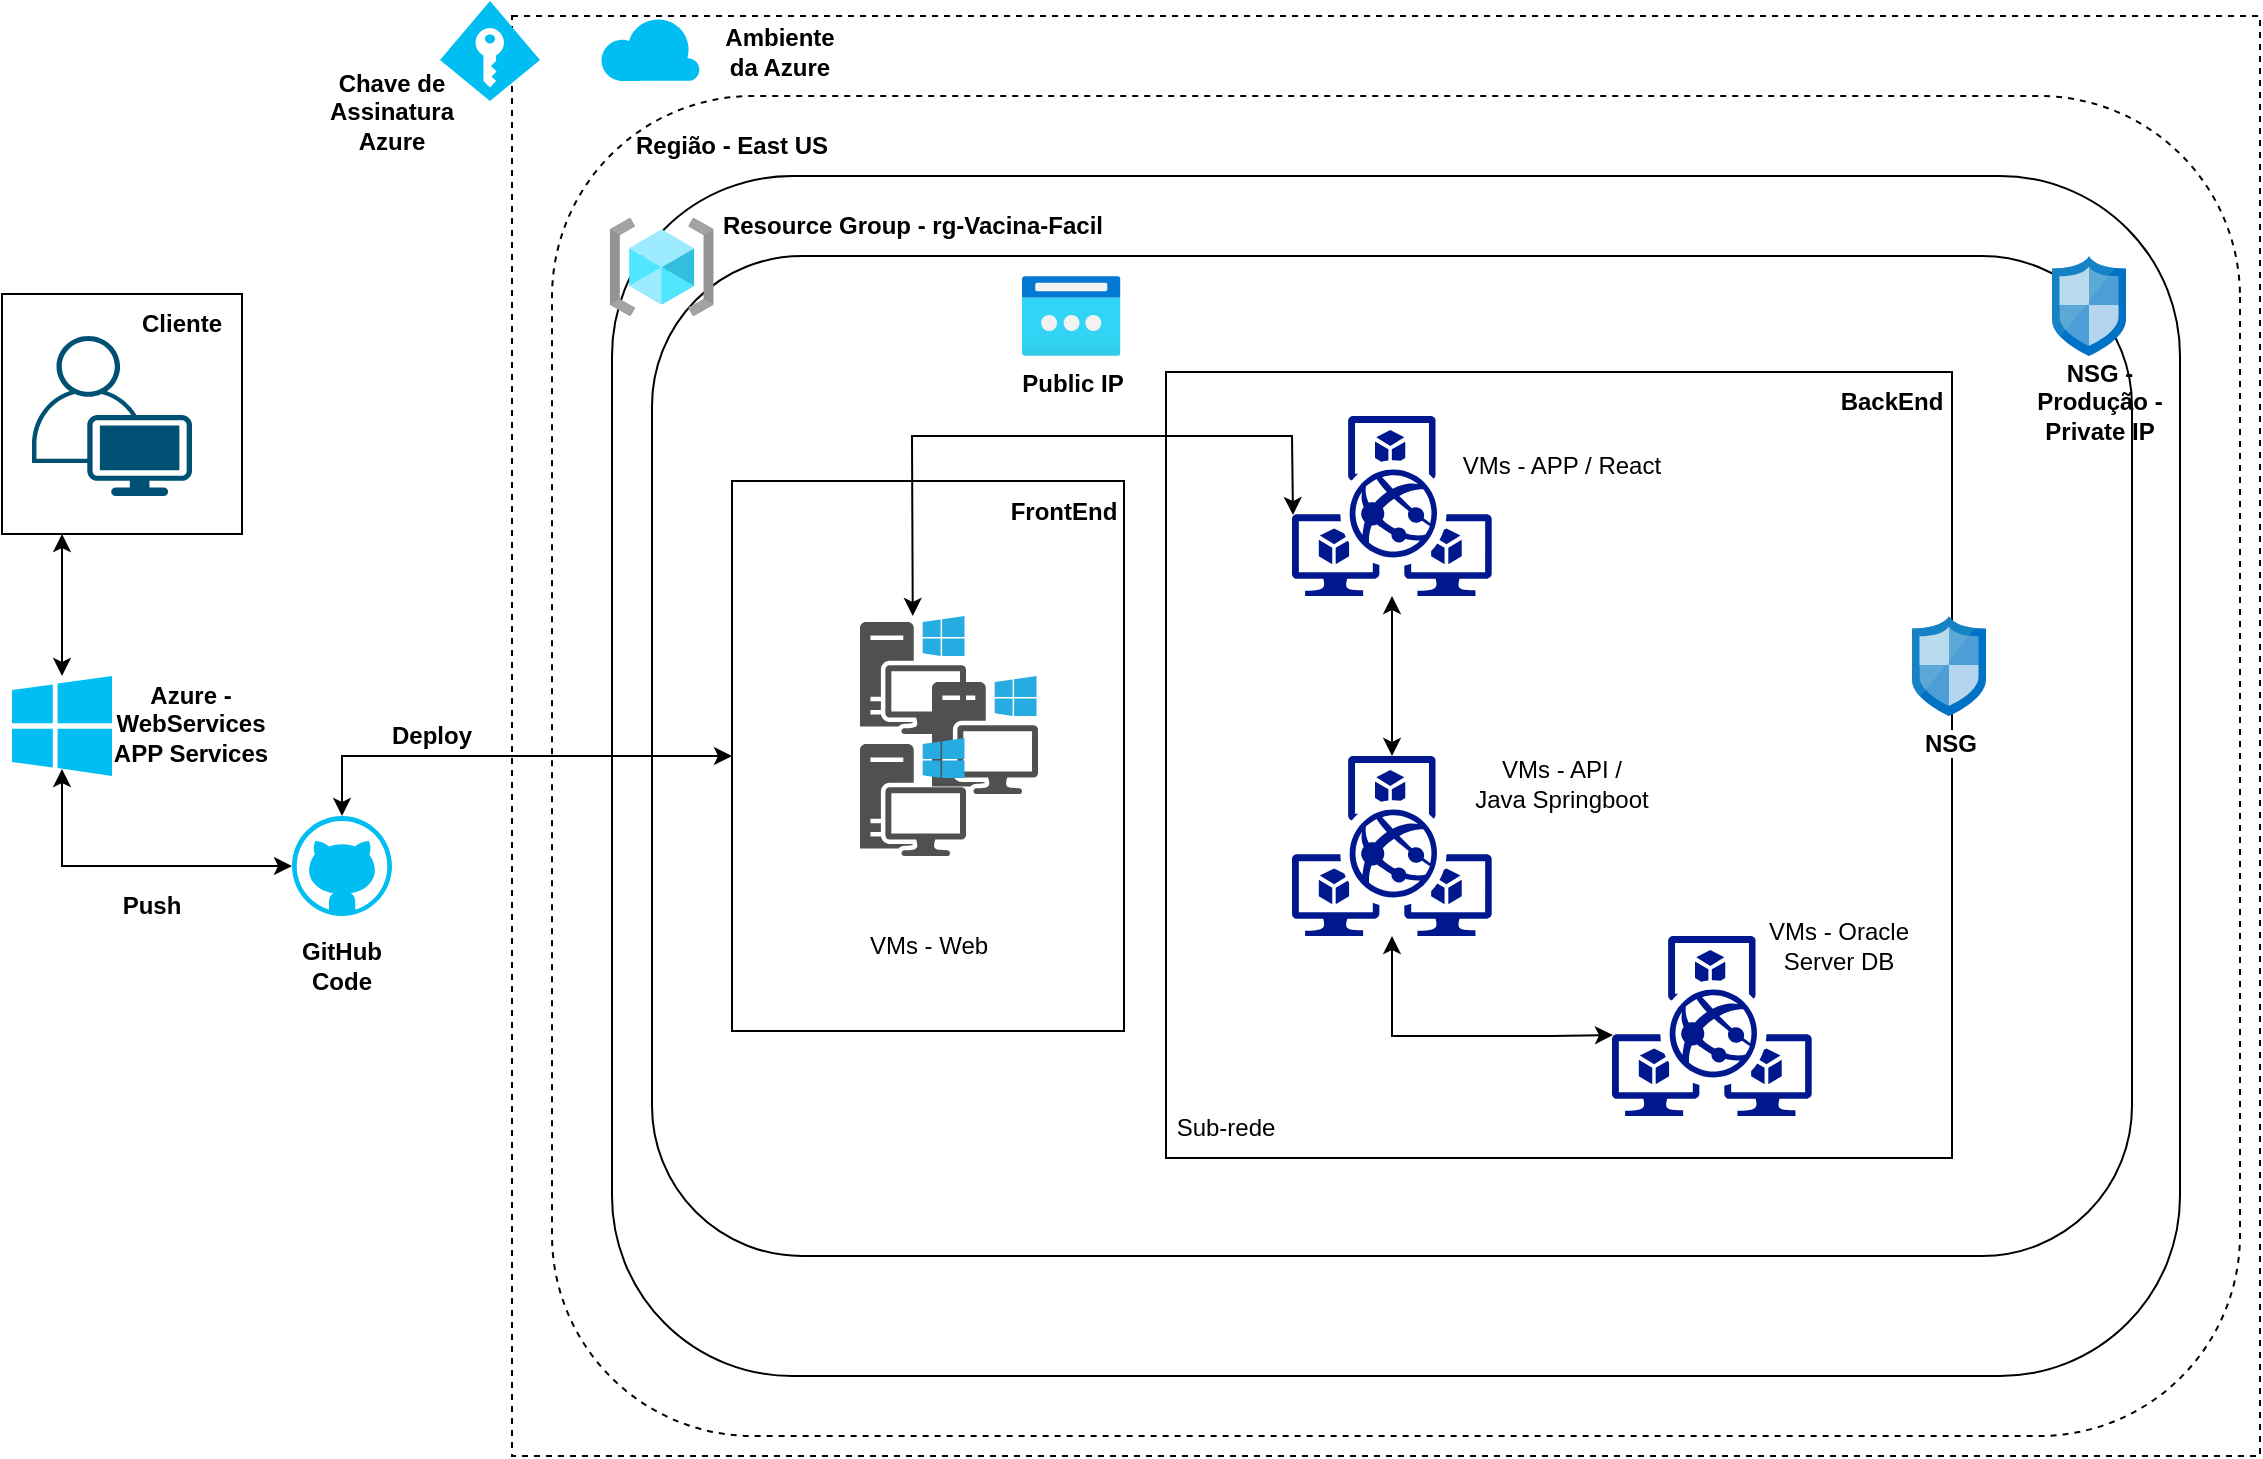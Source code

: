 <mxfile version="22.1.3" type="device">
  <diagram name="Page-1" id="rV_phdz-qOpUgSOjtNjB">
    <mxGraphModel dx="1434" dy="758" grid="1" gridSize="10" guides="1" tooltips="1" connect="1" arrows="1" fold="1" page="1" pageScale="1" pageWidth="1169" pageHeight="827" math="0" shadow="0">
      <root>
        <mxCell id="0" />
        <mxCell id="1" parent="0" />
        <mxCell id="J4UrMKeOO39ys8Sw-RBT-1" value="" style="whiteSpace=wrap;html=1;aspect=fixed;" parent="1" vertex="1">
          <mxGeometry x="25" y="199" width="120" height="120" as="geometry" />
        </mxCell>
        <mxCell id="CZ6Mu7qikoc5lUtHZDBn-8" value="" style="rounded=0;whiteSpace=wrap;html=1;strokeColor=default;dashed=1;" vertex="1" parent="1">
          <mxGeometry x="280" y="60" width="874" height="720" as="geometry" />
        </mxCell>
        <mxCell id="CZ6Mu7qikoc5lUtHZDBn-3" value="" style="rounded=1;whiteSpace=wrap;html=1;fillColor=default;dashed=1;strokeWidth=1;direction=south;" vertex="1" parent="1">
          <mxGeometry x="300" y="100" width="844" height="670" as="geometry" />
        </mxCell>
        <mxCell id="CZ6Mu7qikoc5lUtHZDBn-2" value="" style="endArrow=classic;startArrow=classic;html=1;rounded=0;entryX=0.25;entryY=1;entryDx=0;entryDy=0;" edge="1" parent="1" target="J4UrMKeOO39ys8Sw-RBT-1">
          <mxGeometry width="50" height="50" relative="1" as="geometry">
            <mxPoint x="55" y="390" as="sourcePoint" />
            <mxPoint x="54.5" y="340" as="targetPoint" />
          </mxGeometry>
        </mxCell>
        <mxCell id="CZ6Mu7qikoc5lUtHZDBn-4" value="" style="verticalLabelPosition=bottom;html=1;verticalAlign=top;align=center;strokeColor=none;fillColor=#00BEF2;shape=mxgraph.azure.cloud;" vertex="1" parent="1">
          <mxGeometry x="324" y="60" width="50" height="32.5" as="geometry" />
        </mxCell>
        <mxCell id="CZ6Mu7qikoc5lUtHZDBn-5" value="" style="verticalLabelPosition=bottom;html=1;verticalAlign=top;align=center;strokeColor=none;fillColor=#00BEF2;shape=mxgraph.azure.github_code;pointerEvents=1;" vertex="1" parent="1">
          <mxGeometry x="170" y="460" width="50" height="50" as="geometry" />
        </mxCell>
        <mxCell id="CZ6Mu7qikoc5lUtHZDBn-6" value="&lt;b&gt;Ambiente da Azure&lt;/b&gt;" style="text;html=1;strokeColor=none;fillColor=none;align=center;verticalAlign=middle;whiteSpace=wrap;rounded=0;" vertex="1" parent="1">
          <mxGeometry x="384" y="62.5" width="60" height="30" as="geometry" />
        </mxCell>
        <mxCell id="CZ6Mu7qikoc5lUtHZDBn-10" value="" style="verticalLabelPosition=bottom;html=1;verticalAlign=top;align=center;strokeColor=none;fillColor=#00BEF2;shape=mxgraph.azure.access_control;" vertex="1" parent="1">
          <mxGeometry x="244" y="52.5" width="50" height="50" as="geometry" />
        </mxCell>
        <mxCell id="CZ6Mu7qikoc5lUtHZDBn-11" value="&lt;b&gt;Chave de Assinatura&lt;br&gt;Azure&lt;/b&gt;" style="text;html=1;strokeColor=none;fillColor=none;align=center;verticalAlign=middle;whiteSpace=wrap;rounded=0;" vertex="1" parent="1">
          <mxGeometry x="190" y="92.5" width="60" height="30" as="geometry" />
        </mxCell>
        <mxCell id="CZ6Mu7qikoc5lUtHZDBn-19" value="" style="rounded=1;whiteSpace=wrap;html=1;" vertex="1" parent="1">
          <mxGeometry x="330" y="140" width="784" height="600" as="geometry" />
        </mxCell>
        <mxCell id="CZ6Mu7qikoc5lUtHZDBn-20" value="" style="rounded=1;whiteSpace=wrap;html=1;" vertex="1" parent="1">
          <mxGeometry x="350" y="180" width="740" height="500" as="geometry" />
        </mxCell>
        <mxCell id="CZ6Mu7qikoc5lUtHZDBn-13" value="" style="verticalLabelPosition=bottom;html=1;verticalAlign=top;align=center;strokeColor=none;fillColor=#00BEF2;shape=mxgraph.azure.azure_instance;" vertex="1" parent="1">
          <mxGeometry x="30" y="390" width="50" height="50" as="geometry" />
        </mxCell>
        <mxCell id="CZ6Mu7qikoc5lUtHZDBn-18" value="" style="whiteSpace=wrap;html=1;aspect=fixed;" vertex="1" parent="1">
          <mxGeometry x="607" y="238" width="393" height="393" as="geometry" />
        </mxCell>
        <mxCell id="CZ6Mu7qikoc5lUtHZDBn-31" value="" style="endArrow=classic;startArrow=classic;html=1;rounded=0;entryX=0.5;entryY=0.93;entryDx=0;entryDy=0;entryPerimeter=0;exitX=0;exitY=0.5;exitDx=0;exitDy=0;exitPerimeter=0;" edge="1" parent="1" source="CZ6Mu7qikoc5lUtHZDBn-5" target="CZ6Mu7qikoc5lUtHZDBn-13">
          <mxGeometry width="50" height="50" relative="1" as="geometry">
            <mxPoint x="20" y="510" as="sourcePoint" />
            <mxPoint x="70" y="460" as="targetPoint" />
            <Array as="points">
              <mxPoint x="55" y="485" />
            </Array>
          </mxGeometry>
        </mxCell>
        <mxCell id="CZ6Mu7qikoc5lUtHZDBn-33" value="" style="endArrow=classic;startArrow=classic;html=1;rounded=0;exitX=0.5;exitY=0;exitDx=0;exitDy=0;exitPerimeter=0;entryX=0;entryY=0.5;entryDx=0;entryDy=0;" edge="1" parent="1" source="CZ6Mu7qikoc5lUtHZDBn-5" target="CZ6Mu7qikoc5lUtHZDBn-48">
          <mxGeometry width="50" height="50" relative="1" as="geometry">
            <mxPoint x="159" y="460" as="sourcePoint" />
            <mxPoint x="380" y="430" as="targetPoint" />
            <Array as="points">
              <mxPoint x="195" y="430" />
            </Array>
          </mxGeometry>
        </mxCell>
        <mxCell id="CZ6Mu7qikoc5lUtHZDBn-34" value="" style="points=[[0.35,0,0],[0.98,0.51,0],[1,0.71,0],[0.67,1,0],[0,0.795,0],[0,0.65,0]];verticalLabelPosition=bottom;sketch=0;html=1;verticalAlign=top;aspect=fixed;align=center;pointerEvents=1;shape=mxgraph.cisco19.user;fillColor=#005073;strokeColor=none;" vertex="1" parent="1">
          <mxGeometry x="40" y="220" width="80" height="80" as="geometry" />
        </mxCell>
        <mxCell id="CZ6Mu7qikoc5lUtHZDBn-35" value="&lt;b&gt;Cliente&lt;/b&gt;" style="text;html=1;strokeColor=none;fillColor=none;align=center;verticalAlign=middle;whiteSpace=wrap;rounded=0;" vertex="1" parent="1">
          <mxGeometry x="85" y="199" width="60" height="30" as="geometry" />
        </mxCell>
        <mxCell id="CZ6Mu7qikoc5lUtHZDBn-36" value="&lt;b&gt;Push&lt;/b&gt;" style="text;html=1;strokeColor=none;fillColor=none;align=center;verticalAlign=middle;whiteSpace=wrap;rounded=0;" vertex="1" parent="1">
          <mxGeometry x="70" y="490" width="60" height="30" as="geometry" />
        </mxCell>
        <mxCell id="CZ6Mu7qikoc5lUtHZDBn-37" value="&lt;b&gt;Azure - WebServices&lt;br&gt;APP Services&lt;/b&gt;" style="text;html=1;strokeColor=none;fillColor=none;align=center;verticalAlign=middle;whiteSpace=wrap;rounded=0;" vertex="1" parent="1">
          <mxGeometry x="78" y="399" width="83" height="30" as="geometry" />
        </mxCell>
        <mxCell id="CZ6Mu7qikoc5lUtHZDBn-38" value="&lt;b&gt;Deploy&lt;/b&gt;" style="text;html=1;strokeColor=none;fillColor=none;align=center;verticalAlign=middle;whiteSpace=wrap;rounded=0;" vertex="1" parent="1">
          <mxGeometry x="210" y="405" width="60" height="30" as="geometry" />
        </mxCell>
        <mxCell id="CZ6Mu7qikoc5lUtHZDBn-40" value="" style="shape=image;html=1;verticalAlign=top;verticalLabelPosition=bottom;labelBackgroundColor=#ffffff;imageAspect=0;aspect=fixed;image=https://cdn4.iconfinder.com/data/icons/ionicons/512/icon-ios7-flag-outline-128.png" vertex="1" parent="1">
          <mxGeometry x="300" y="120" width="48" height="48" as="geometry" />
        </mxCell>
        <mxCell id="CZ6Mu7qikoc5lUtHZDBn-41" value="&lt;b&gt;Região - East US&lt;/b&gt;" style="text;html=1;strokeColor=none;fillColor=none;align=center;verticalAlign=middle;whiteSpace=wrap;rounded=0;" vertex="1" parent="1">
          <mxGeometry x="330" y="110" width="120" height="30" as="geometry" />
        </mxCell>
        <mxCell id="CZ6Mu7qikoc5lUtHZDBn-42" value="" style="image;sketch=0;aspect=fixed;html=1;points=[];align=center;fontSize=12;image=img/lib/mscae/Network_Security_Groups_Classic.svg;" vertex="1" parent="1">
          <mxGeometry x="1050" y="180" width="37" height="50" as="geometry" />
        </mxCell>
        <mxCell id="CZ6Mu7qikoc5lUtHZDBn-43" value="" style="image;aspect=fixed;html=1;points=[];align=center;fontSize=12;image=img/lib/azure2/general/Resource_Groups.svg;" vertex="1" parent="1">
          <mxGeometry x="328.81" y="161" width="52.07" height="49" as="geometry" />
        </mxCell>
        <mxCell id="CZ6Mu7qikoc5lUtHZDBn-44" value="&lt;b&gt;Resource Group - rg-Vacina-Facil&lt;/b&gt;" style="text;html=1;strokeColor=none;fillColor=none;align=center;verticalAlign=middle;whiteSpace=wrap;rounded=0;" vertex="1" parent="1">
          <mxGeometry x="380.88" y="150" width="199.12" height="30" as="geometry" />
        </mxCell>
        <mxCell id="CZ6Mu7qikoc5lUtHZDBn-45" value="&lt;b&gt;NSG - Produção - Private IP&lt;/b&gt;" style="text;html=1;strokeColor=none;fillColor=none;align=center;verticalAlign=middle;whiteSpace=wrap;rounded=0;" vertex="1" parent="1">
          <mxGeometry x="1034" y="238" width="80" height="30" as="geometry" />
        </mxCell>
        <mxCell id="CZ6Mu7qikoc5lUtHZDBn-48" value="" style="rounded=0;whiteSpace=wrap;html=1;" vertex="1" parent="1">
          <mxGeometry x="390" y="292.5" width="196" height="275" as="geometry" />
        </mxCell>
        <mxCell id="CZ6Mu7qikoc5lUtHZDBn-50" value="&lt;b&gt;GitHub Code&lt;/b&gt;" style="text;html=1;strokeColor=none;fillColor=none;align=center;verticalAlign=middle;whiteSpace=wrap;rounded=0;" vertex="1" parent="1">
          <mxGeometry x="165" y="520" width="60" height="30" as="geometry" />
        </mxCell>
        <mxCell id="CZ6Mu7qikoc5lUtHZDBn-51" value="" style="sketch=0;pointerEvents=1;shadow=0;dashed=0;html=1;strokeColor=none;fillColor=#505050;labelPosition=center;verticalLabelPosition=bottom;verticalAlign=top;outlineConnect=0;align=center;shape=mxgraph.office.devices.workstation_pc;" vertex="1" parent="1">
          <mxGeometry x="454" y="360" width="53" height="59" as="geometry" />
        </mxCell>
        <mxCell id="CZ6Mu7qikoc5lUtHZDBn-52" value="" style="sketch=0;pointerEvents=1;shadow=0;dashed=0;html=1;strokeColor=none;fillColor=#505050;labelPosition=center;verticalLabelPosition=bottom;verticalAlign=top;outlineConnect=0;align=center;shape=mxgraph.office.devices.workstation_pc;" vertex="1" parent="1">
          <mxGeometry x="490" y="390" width="53" height="59" as="geometry" />
        </mxCell>
        <mxCell id="CZ6Mu7qikoc5lUtHZDBn-53" value="" style="sketch=0;pointerEvents=1;shadow=0;dashed=0;html=1;strokeColor=none;fillColor=#505050;labelPosition=center;verticalLabelPosition=bottom;verticalAlign=top;outlineConnect=0;align=center;shape=mxgraph.office.devices.workstation_pc;" vertex="1" parent="1">
          <mxGeometry x="454" y="421" width="53" height="59" as="geometry" />
        </mxCell>
        <mxCell id="CZ6Mu7qikoc5lUtHZDBn-54" value="VMs - Web" style="text;html=1;strokeColor=none;fillColor=none;align=center;verticalAlign=middle;whiteSpace=wrap;rounded=0;" vertex="1" parent="1">
          <mxGeometry x="451.5" y="510" width="73" height="30" as="geometry" />
        </mxCell>
        <mxCell id="CZ6Mu7qikoc5lUtHZDBn-55" value="&lt;b&gt;Public IP&lt;/b&gt;" style="image;aspect=fixed;html=1;points=[];align=center;fontSize=12;image=img/lib/azure2/networking/Public_IP_Addresses_Classic.svg;" vertex="1" parent="1">
          <mxGeometry x="535" y="190" width="49.23" height="40" as="geometry" />
        </mxCell>
        <mxCell id="CZ6Mu7qikoc5lUtHZDBn-57" value="" style="sketch=0;aspect=fixed;pointerEvents=1;shadow=0;dashed=0;html=1;strokeColor=none;labelPosition=center;verticalLabelPosition=bottom;verticalAlign=top;align=center;fillColor=#00188D;shape=mxgraph.mscae.enterprise.pack" vertex="1" parent="1">
          <mxGeometry x="670" y="260" width="100" height="90" as="geometry" />
        </mxCell>
        <mxCell id="CZ6Mu7qikoc5lUtHZDBn-60" value="" style="sketch=0;aspect=fixed;pointerEvents=1;shadow=0;dashed=0;html=1;strokeColor=none;labelPosition=center;verticalLabelPosition=bottom;verticalAlign=top;align=center;fillColor=#00188D;shape=mxgraph.mscae.enterprise.pack" vertex="1" parent="1">
          <mxGeometry x="670" y="430" width="100" height="90" as="geometry" />
        </mxCell>
        <mxCell id="CZ6Mu7qikoc5lUtHZDBn-63" value="" style="endArrow=classic;startArrow=classic;html=1;rounded=0;entryX=0.005;entryY=0.55;entryDx=0;entryDy=0;entryPerimeter=0;" edge="1" parent="1" source="CZ6Mu7qikoc5lUtHZDBn-51" target="CZ6Mu7qikoc5lUtHZDBn-57">
          <mxGeometry width="50" height="50" relative="1" as="geometry">
            <mxPoint x="630" y="340" as="sourcePoint" />
            <mxPoint x="680" y="290" as="targetPoint" />
            <Array as="points">
              <mxPoint x="480" y="270" />
              <mxPoint x="670" y="270" />
            </Array>
          </mxGeometry>
        </mxCell>
        <mxCell id="CZ6Mu7qikoc5lUtHZDBn-61" value="" style="sketch=0;aspect=fixed;pointerEvents=1;shadow=0;dashed=0;html=1;strokeColor=none;labelPosition=center;verticalLabelPosition=bottom;verticalAlign=top;align=center;fillColor=#00188D;shape=mxgraph.mscae.enterprise.pack" vertex="1" parent="1">
          <mxGeometry x="830" y="520" width="100" height="90" as="geometry" />
        </mxCell>
        <mxCell id="CZ6Mu7qikoc5lUtHZDBn-69" value="" style="endArrow=classic;startArrow=classic;html=1;rounded=0;entryX=0.5;entryY=1;entryDx=0;entryDy=0;entryPerimeter=0;exitX=0.005;exitY=0.55;exitDx=0;exitDy=0;exitPerimeter=0;" edge="1" parent="1" source="CZ6Mu7qikoc5lUtHZDBn-61" target="CZ6Mu7qikoc5lUtHZDBn-60">
          <mxGeometry width="50" height="50" relative="1" as="geometry">
            <mxPoint x="690" y="590" as="sourcePoint" />
            <mxPoint x="740" y="540" as="targetPoint" />
            <Array as="points">
              <mxPoint x="800" y="570" />
              <mxPoint x="720" y="570" />
            </Array>
          </mxGeometry>
        </mxCell>
        <mxCell id="CZ6Mu7qikoc5lUtHZDBn-74" value="" style="endArrow=classic;startArrow=classic;html=1;rounded=0;entryX=0.5;entryY=1;entryDx=0;entryDy=0;entryPerimeter=0;exitX=0.5;exitY=0;exitDx=0;exitDy=0;exitPerimeter=0;" edge="1" parent="1" source="CZ6Mu7qikoc5lUtHZDBn-60" target="CZ6Mu7qikoc5lUtHZDBn-57">
          <mxGeometry width="50" height="50" relative="1" as="geometry">
            <mxPoint x="690" y="413.5" as="sourcePoint" />
            <mxPoint x="740" y="363.5" as="targetPoint" />
          </mxGeometry>
        </mxCell>
        <mxCell id="CZ6Mu7qikoc5lUtHZDBn-75" value="&lt;b&gt;FrontEnd&lt;/b&gt;" style="text;html=1;strokeColor=none;fillColor=none;align=center;verticalAlign=middle;whiteSpace=wrap;rounded=0;" vertex="1" parent="1">
          <mxGeometry x="526" y="292.5" width="60" height="30" as="geometry" />
        </mxCell>
        <mxCell id="CZ6Mu7qikoc5lUtHZDBn-76" value="&lt;b&gt;BackEnd&lt;/b&gt;" style="text;html=1;strokeColor=none;fillColor=none;align=center;verticalAlign=middle;whiteSpace=wrap;rounded=0;" vertex="1" parent="1">
          <mxGeometry x="940" y="238" width="60" height="30" as="geometry" />
        </mxCell>
        <mxCell id="CZ6Mu7qikoc5lUtHZDBn-78" value="Sub-rede" style="text;html=1;strokeColor=none;fillColor=none;align=center;verticalAlign=middle;whiteSpace=wrap;rounded=0;" vertex="1" parent="1">
          <mxGeometry x="607" y="601" width="60" height="30" as="geometry" />
        </mxCell>
        <mxCell id="CZ6Mu7qikoc5lUtHZDBn-79" value="&lt;b&gt;NSG&lt;/b&gt;" style="image;sketch=0;aspect=fixed;html=1;points=[];align=center;fontSize=12;image=img/lib/mscae/Network_Security_Groups_Classic.svg;" vertex="1" parent="1">
          <mxGeometry x="980" y="360" width="37" height="50" as="geometry" />
        </mxCell>
        <mxCell id="CZ6Mu7qikoc5lUtHZDBn-80" value="VMs - API / Java Springboot" style="text;html=1;strokeColor=none;fillColor=none;align=center;verticalAlign=middle;whiteSpace=wrap;rounded=0;" vertex="1" parent="1">
          <mxGeometry x="760" y="429" width="90" height="30" as="geometry" />
        </mxCell>
        <mxCell id="CZ6Mu7qikoc5lUtHZDBn-81" value="VMs - APP / React" style="text;html=1;strokeColor=none;fillColor=none;align=center;verticalAlign=middle;whiteSpace=wrap;rounded=0;" vertex="1" parent="1">
          <mxGeometry x="750" y="270" width="110" height="30" as="geometry" />
        </mxCell>
        <mxCell id="CZ6Mu7qikoc5lUtHZDBn-82" value="VMs - Oracle Server DB" style="text;html=1;strokeColor=none;fillColor=none;align=center;verticalAlign=middle;whiteSpace=wrap;rounded=0;" vertex="1" parent="1">
          <mxGeometry x="907" y="510" width="73" height="30" as="geometry" />
        </mxCell>
      </root>
    </mxGraphModel>
  </diagram>
</mxfile>

